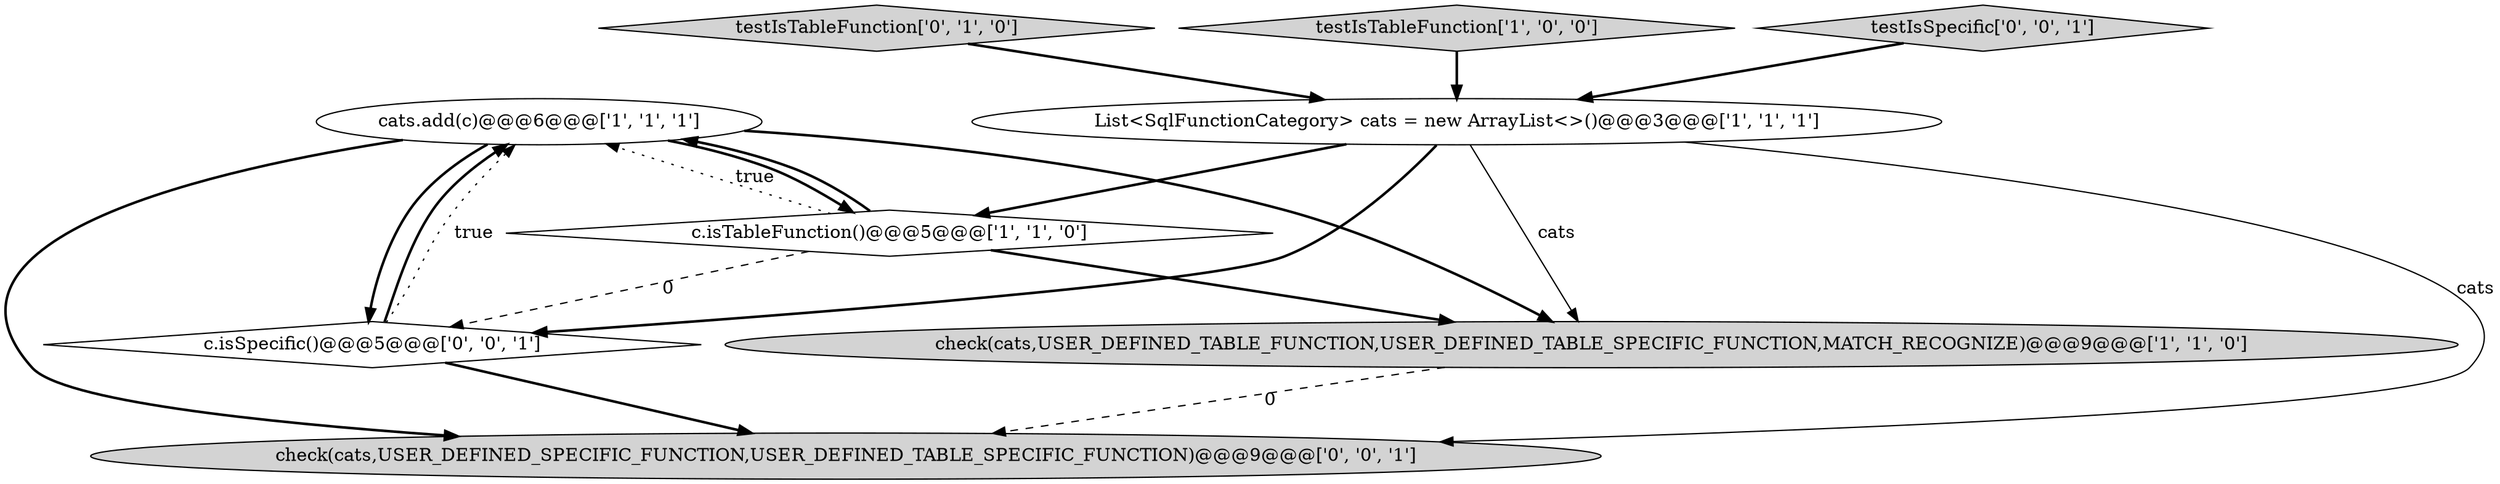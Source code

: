digraph {
4 [style = filled, label = "check(cats,USER_DEFINED_TABLE_FUNCTION,USER_DEFINED_TABLE_SPECIFIC_FUNCTION,MATCH_RECOGNIZE)@@@9@@@['1', '1', '0']", fillcolor = lightgray, shape = ellipse image = "AAA0AAABBB1BBB"];
0 [style = filled, label = "cats.add(c)@@@6@@@['1', '1', '1']", fillcolor = white, shape = ellipse image = "AAA0AAABBB1BBB"];
7 [style = filled, label = "c.isSpecific()@@@5@@@['0', '0', '1']", fillcolor = white, shape = diamond image = "AAA0AAABBB3BBB"];
8 [style = filled, label = "check(cats,USER_DEFINED_SPECIFIC_FUNCTION,USER_DEFINED_TABLE_SPECIFIC_FUNCTION)@@@9@@@['0', '0', '1']", fillcolor = lightgray, shape = ellipse image = "AAA0AAABBB3BBB"];
5 [style = filled, label = "testIsTableFunction['0', '1', '0']", fillcolor = lightgray, shape = diamond image = "AAA0AAABBB2BBB"];
3 [style = filled, label = "testIsTableFunction['1', '0', '0']", fillcolor = lightgray, shape = diamond image = "AAA0AAABBB1BBB"];
6 [style = filled, label = "testIsSpecific['0', '0', '1']", fillcolor = lightgray, shape = diamond image = "AAA0AAABBB3BBB"];
2 [style = filled, label = "List<SqlFunctionCategory> cats = new ArrayList<>()@@@3@@@['1', '1', '1']", fillcolor = white, shape = ellipse image = "AAA0AAABBB1BBB"];
1 [style = filled, label = "c.isTableFunction()@@@5@@@['1', '1', '0']", fillcolor = white, shape = diamond image = "AAA0AAABBB1BBB"];
2->4 [style = solid, label="cats"];
1->4 [style = bold, label=""];
5->2 [style = bold, label=""];
7->0 [style = bold, label=""];
1->0 [style = dotted, label="true"];
1->0 [style = bold, label=""];
2->7 [style = bold, label=""];
1->7 [style = dashed, label="0"];
3->2 [style = bold, label=""];
4->8 [style = dashed, label="0"];
7->0 [style = dotted, label="true"];
7->8 [style = bold, label=""];
0->4 [style = bold, label=""];
0->1 [style = bold, label=""];
2->1 [style = bold, label=""];
2->8 [style = solid, label="cats"];
0->8 [style = bold, label=""];
0->7 [style = bold, label=""];
6->2 [style = bold, label=""];
}
